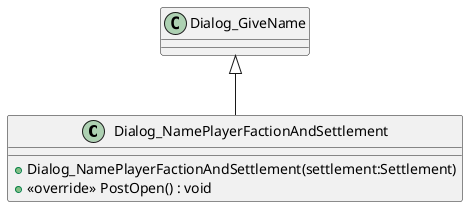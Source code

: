 @startuml
class Dialog_NamePlayerFactionAndSettlement {
    + Dialog_NamePlayerFactionAndSettlement(settlement:Settlement)
    + <<override>> PostOpen() : void
}
Dialog_GiveName <|-- Dialog_NamePlayerFactionAndSettlement
@enduml
